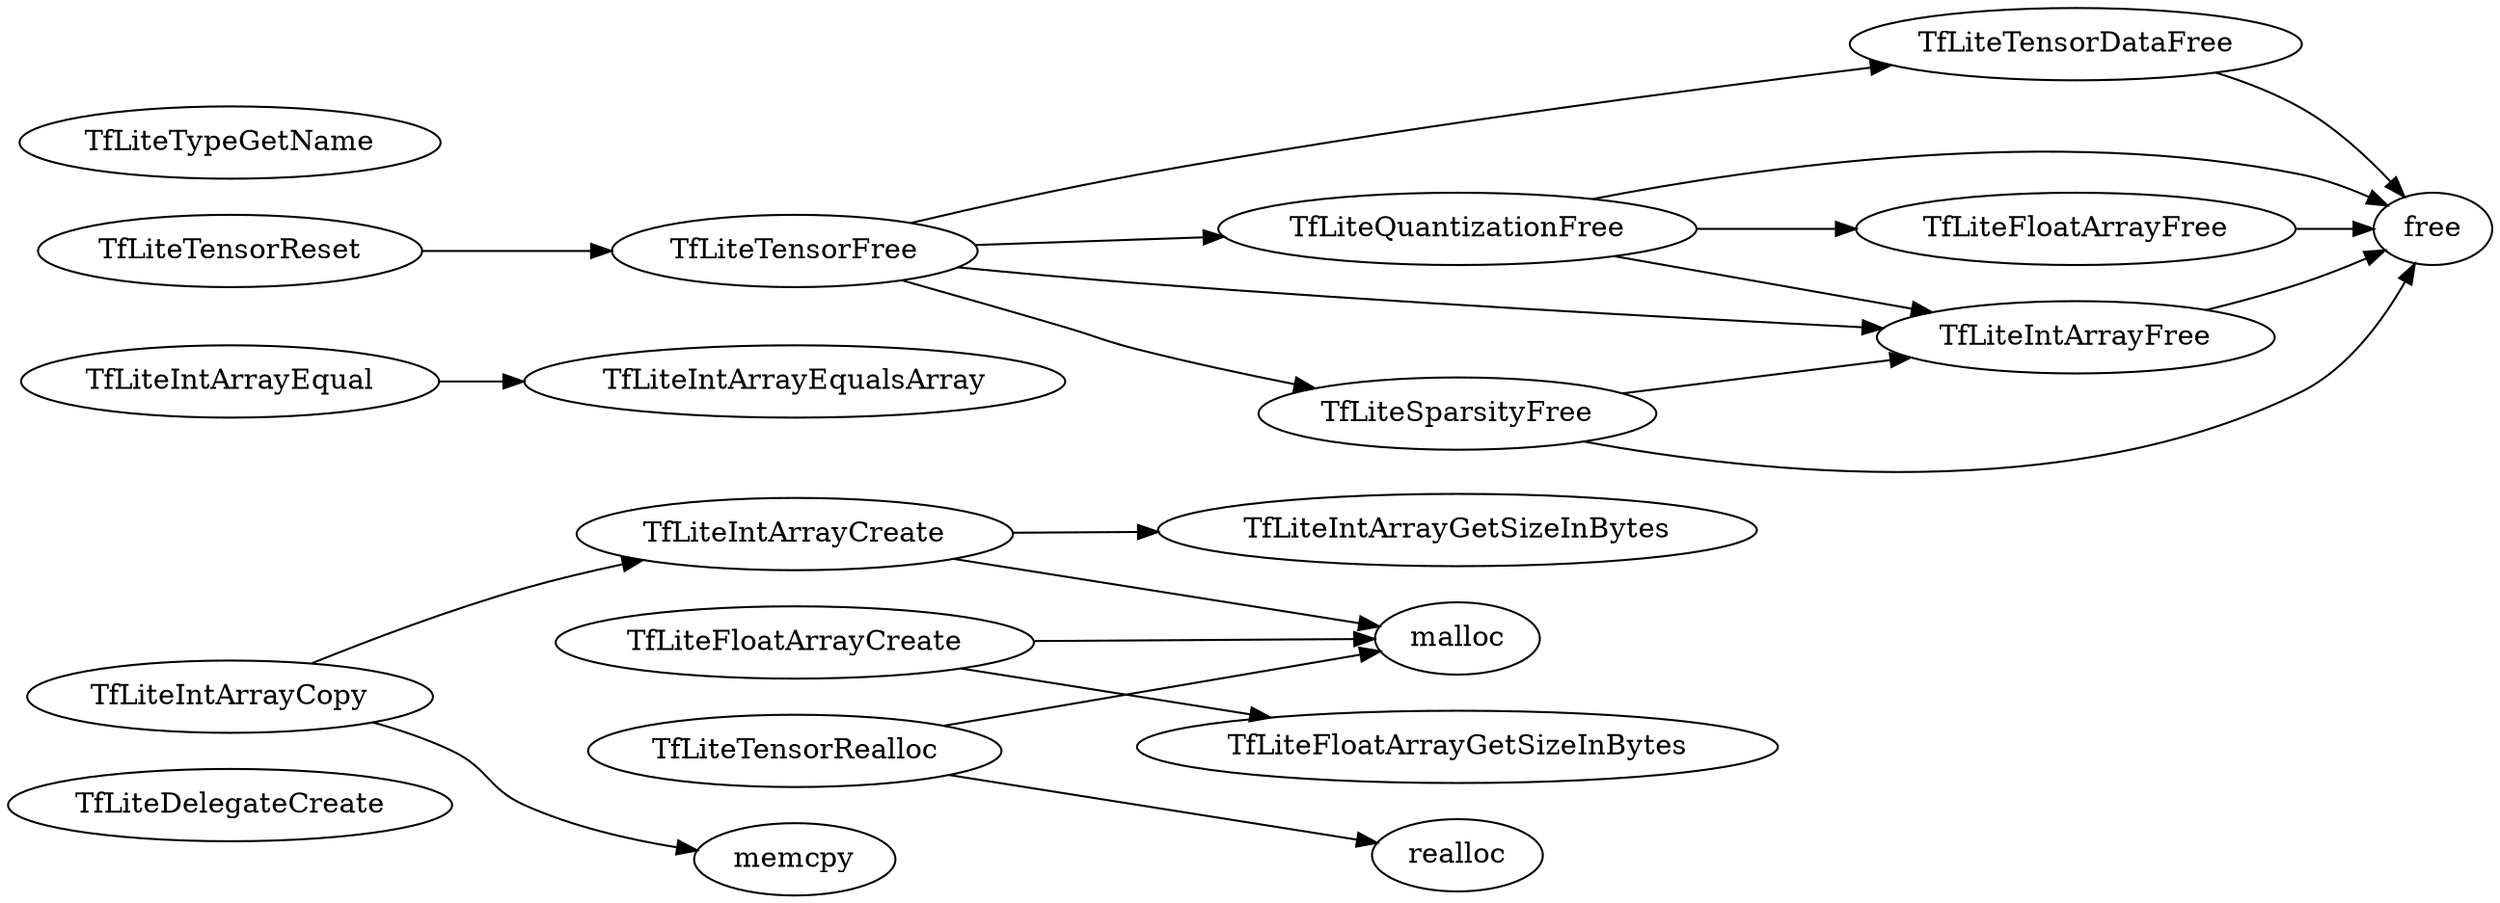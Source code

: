 strict digraph {
	graph [bb="0,0,1235.9,442",
		overlap=False,
		rankdir=LR,
		splines=true
	];
	node [label="\N"];
	TfLiteDelegateCreate	[height=0.5,
		nest_level=0,
		pos="110.49,45",
		src_line=220,
		width=3.0692];
	TfLiteFloatArrayCreate	[height=0.5,
		nest_level=0,
		pos="391.52,126",
		src_line=72,
		width=3.3039];
	malloc	[height=0.5,
		nest_level=1,
		pos="721.29,128",
		src_line=-1,
		width=1.1374];
	TfLiteFloatArrayCreate -> malloc	[pos="e,680.23,127.76 510.39,126.72 565.32,127.05 627.77,127.44 670.16,127.69"];
	TfLiteFloatArrayGetSizeInBytes	[height=0.5,
		nest_level=1,
		pos="721.29,74",
		src_line=65,
		width=4.4232];
	TfLiteFloatArrayCreate -> TfLiteFloatArrayGetSizeInBytes	[pos="e,628.2,88.61 474.38,113.01 517.93,106.1 571.88,97.544 618.15,90.204"];
	TfLiteIntArrayCopy	[height=0.5,
		nest_level=0,
		pos="110.49,99",
		src_line=52,
		width=2.7984];
	TfLiteIntArrayCreate	[height=0.5,
		nest_level=1,
		pos="391.52,180",
		src_line=45,
		width=3.015];
	TfLiteIntArrayCopy -> TfLiteIntArrayCreate	[pos="e,315.86,167.04 151.07,115.6 180.02,127.27 220.44,142.59 256.98,153 272.62,157.45 289.48,161.46 305.79,164.94"];
	memcpy	[height=0.5,
		nest_level=1,
		pos="391.52,18",
		src_line=-1,
		width=1.3902];
	TfLiteIntArrayCopy -> memcpy	[pos="e,342.91,22.428 181.58,86.169 195,82.482 208.68,77.828 220.98,72 239.05,63.434 238.73,53.183 256.98,45 280.68,34.373 308.62,27.895 \
332.8,23.962"];
	TfLiteIntArrayCreate -> malloc	[pos="e,682.35,134.02 470.61,167.61 533.28,157.67 619.25,144.03 672.21,135.63"];
	TfLiteIntArrayGetSizeInBytes	[height=0.5,
		nest_level=2,
		pos="721.29,182",
		src_line=22,
		width=4.1344];
	TfLiteIntArrayCreate -> TfLiteIntArrayGetSizeInBytes	[pos="e,572.62,181.1 500.3,180.66 520.27,180.78 541.51,180.91 562.61,181.04"];
	TfLiteIntArrayEqual	[height=0.5,
		nest_level=0,
		pos="110.49,256",
		src_line=27,
		width=2.8886];
	TfLiteIntArrayEqualsArray	[height=0.5,
		nest_level=1,
		pos="391.52,256",
		src_line=33,
		width=3.7372];
	TfLiteIntArrayEqual -> TfLiteIntArrayEqualsArray	[pos="e,256.51,256 214.6,256 224.95,256 235.59,256 246.27,256"];
	TfLiteTensorRealloc	[height=0.5,
		nest_level=0,
		pos="391.52,72",
		src_line=175,
		width=2.8525];
	TfLiteTensorRealloc -> malloc	[pos="e,682.89,121.62 465.54,84.497 495.45,89.615 530.41,95.594 562.06,101 599.2,107.35 641.25,114.52 672.66,119.88"];
	realloc	[height=0.5,
		nest_level=1,
		pos="721.29,20",
		src_line=-1,
		width=1.1735];
	TfLiteTensorRealloc -> realloc	[pos="e,681.3,26.185 468.13,60.005 530.65,50.086 617.6,36.292 671.34,27.766"];
	TfLiteTensorReset	[height=0.5,
		nest_level=0,
		pos="110.49,321",
		src_line=155,
		width=2.6539];
	TfLiteTensorFree	[height=0.5,
		nest_level=1,
		pos="391.52,321",
		src_line=140,
		width=2.5276];
	TfLiteTensorReset -> TfLiteTensorFree	[pos="e,300.17,321 206.35,321 233.24,321 262.62,321 289.85,321"];
	TfLiteTensorDataFree	[height=0.5,
		nest_level=2,
		pos="1029,424",
		src_line=81,
		width=3.1233];
	TfLiteTensorFree -> TfLiteTensorDataFree	[pos="e,936.99,413.54 449.57,335.01 482.34,342.75 524.36,352.16 562.06,359 687.08,381.69 832.22,400.81 926.85,412.32"];
	TfLiteIntArrayFree	[height=0.5,
		nest_level=2,
		pos="1029,278",
		src_line=61,
		width=2.7442];
	TfLiteTensorFree -> TfLiteIntArrayFree	[pos="e,932.87,282.5 472.67,312.83 500.91,310.12 532.87,307.22 562.06,305 685.8,295.58 828.26,287.77 922.74,283.01"];
	TfLiteQuantizationFree	[height=0.5,
		nest_level=2,
		pos="721.29,332",
		src_line=89,
		width=3.3039];
	TfLiteTensorFree -> TfLiteQuantizationFree	[pos="e,604.98,328.13 481.65,323.99 516.54,325.16 557.19,326.53 594.94,327.79"];
	TfLiteSparsityFree	[height=0.5,
		nest_level=2,
		pos="721.29,240",
		src_line=107,
		width=2.7442];
	TfLiteTensorFree -> TfLiteSparsityFree	[pos="e,650.25,252.65 444.91,306.34 469.56,299.38 499.35,290.88 526.06,283 542.1,278.27 545.84,276.11 562.06,272 587.36,265.59 615.2,259.61 \
640.38,254.59"];
	free	[height=0.5,
		nest_level=3,
		pos="1206.7,332",
		src_line=-1,
		width=0.81243];
	TfLiteTensorDataFree -> free	[pos="e,1192.5,348 1098.6,409.79 1113.3,405.27 1128.3,399.44 1141.4,392 1158.1,382.53 1173.9,367.87 1185.7,355.41"];
	TfLiteIntArrayFree -> free	[pos="e,1182.8,321.34 1093.8,291.61 1109.5,295.47 1126.2,299.99 1141.4,305 1152,308.5 1163.4,312.99 1173.5,317.3"];
	TfLiteQuantizationFree -> free	[pos="e,1184,343.63 788.71,346.89 871.96,363.14 1018.6,383.75 1141.4,359 1152.6,356.74 1164.4,352.45 1174.7,347.95"];
	TfLiteQuantizationFree -> TfLiteIntArrayFree	[pos="e,957.4,290.47 799.43,318.37 844.66,310.38 901.72,300.3 947.51,292.21"];
	TfLiteFloatArrayFree	[height=0.5,
		nest_level=3,
		pos="1029,332",
		src_line=79,
		width=3.0331];
	TfLiteQuantizationFree -> TfLiteFloatArrayFree	[pos="e,919.6,332 840.47,332 863.06,332 886.7,332 909.3,332"];
	TfLiteFloatArrayFree -> free	[pos="e,1177.1,332 1138.2,332 1148.4,332 1158.1,332 1166.9,332"];
	TfLiteSparsityFree -> free	[pos="e,1197.7,314.64 784.47,226.05 869.92,210.21 1026.2,193.43 1141.4,251 1164.6,262.58 1182.1,286.86 1192.9,305.83"];
	TfLiteSparsityFree -> TfLiteIntArrayFree	[pos="e,947.01,267.94 803.41,250.08 844.51,255.19 894.55,261.41 936.96,266.69"];
	TfLiteTypeGetName	[height=0.5,
		nest_level=0,
		pos="110.49,375",
		src_line=190,
		width=2.9067];
}
